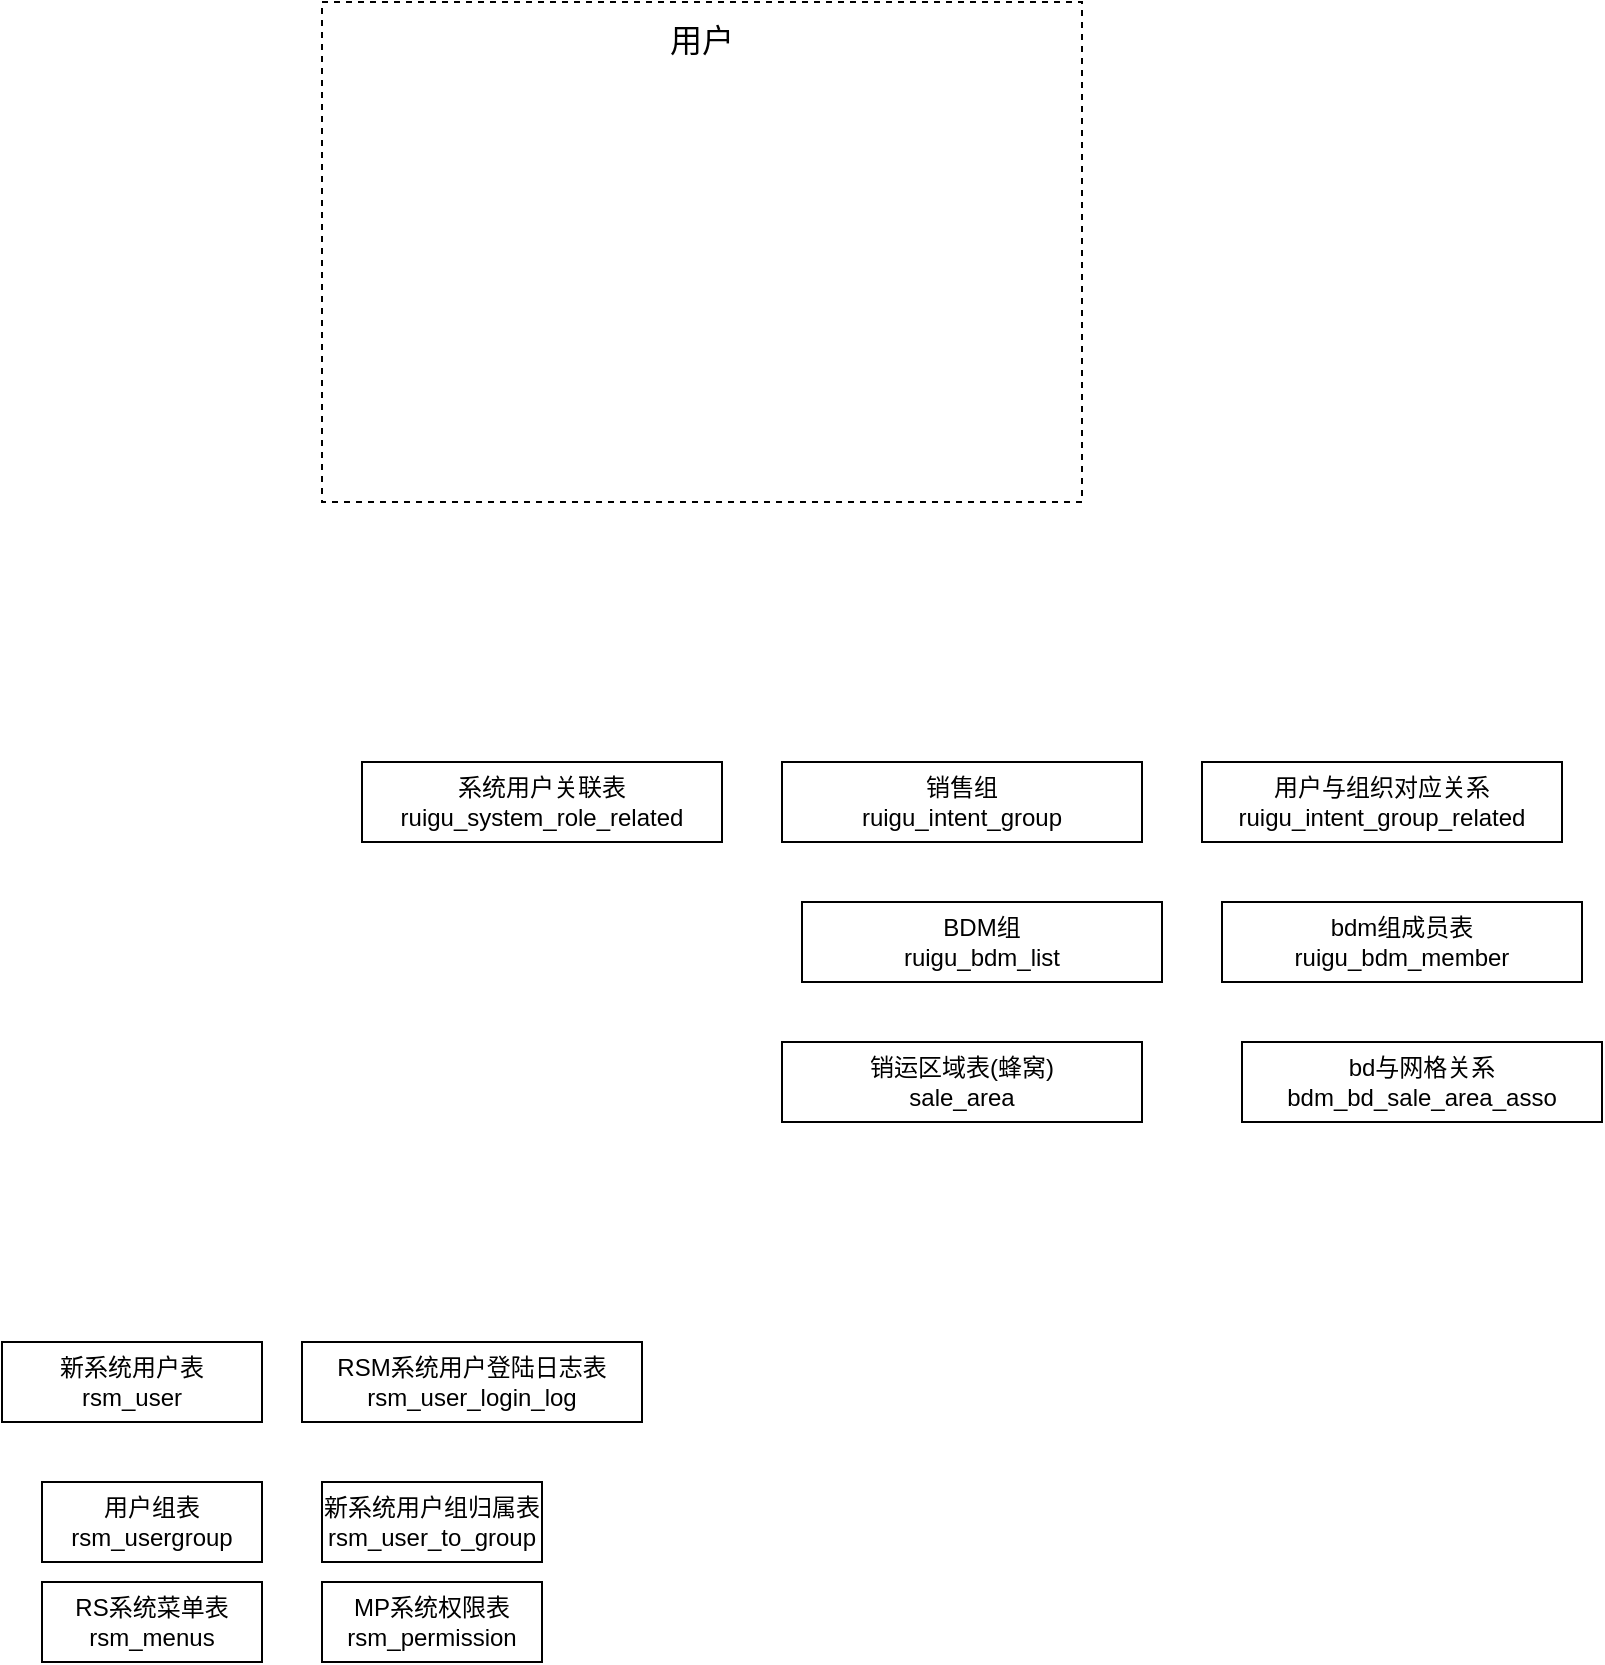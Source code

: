 <mxfile version="23.1.1" type="github">
  <diagram name="第 1 页" id="yzNBgipiSElc2cvSdpmd">
    <mxGraphModel dx="1242" dy="786" grid="1" gridSize="10" guides="1" tooltips="1" connect="1" arrows="1" fold="1" page="1" pageScale="1" pageWidth="827" pageHeight="1169" math="0" shadow="0">
      <root>
        <mxCell id="0" />
        <mxCell id="1" parent="0" />
        <mxCell id="PGAR_lDDNWLBFWoJxTaw-1" value="&lt;font style=&quot;font-size: 16px;&quot;&gt;用户&lt;/font&gt;" style="rounded=0;whiteSpace=wrap;html=1;hachureGap=4;fontFamily=Architects Daughter;fontSource=https%3A%2F%2Ffonts.googleapis.com%2Fcss%3Ffamily%3DArchitects%2BDaughter;fontSize=20;glass=0;shadow=0;dashed=1;verticalAlign=top;" vertex="1" parent="1">
          <mxGeometry x="320" y="260" width="380" height="250" as="geometry" />
        </mxCell>
        <mxCell id="PGAR_lDDNWLBFWoJxTaw-5" value="系统用户关联表&lt;br&gt;ruigu_system_role_related" style="rounded=0;whiteSpace=wrap;html=1;hachureGap=4;strokeColor=default;align=center;verticalAlign=middle;fillColor=default;" vertex="1" parent="1">
          <mxGeometry x="340" y="640" width="180" height="40" as="geometry" />
        </mxCell>
        <mxCell id="PGAR_lDDNWLBFWoJxTaw-6" value="销售组&lt;br&gt;ruigu_intent_group" style="rounded=0;whiteSpace=wrap;html=1;hachureGap=4;strokeColor=default;align=center;verticalAlign=middle;fillColor=default;" vertex="1" parent="1">
          <mxGeometry x="550" y="640" width="180" height="40" as="geometry" />
        </mxCell>
        <mxCell id="PGAR_lDDNWLBFWoJxTaw-7" value="用户与组织对应关系&lt;br&gt;ruigu_intent_group_related" style="rounded=0;whiteSpace=wrap;html=1;hachureGap=4;strokeColor=default;align=center;verticalAlign=middle;fillColor=default;" vertex="1" parent="1">
          <mxGeometry x="760" y="640" width="180" height="40" as="geometry" />
        </mxCell>
        <mxCell id="PGAR_lDDNWLBFWoJxTaw-9" value="BDM组&lt;br&gt;ruigu_bdm_list" style="rounded=0;whiteSpace=wrap;html=1;hachureGap=4;strokeColor=default;align=center;verticalAlign=middle;fillColor=default;" vertex="1" parent="1">
          <mxGeometry x="560" y="710" width="180" height="40" as="geometry" />
        </mxCell>
        <mxCell id="PGAR_lDDNWLBFWoJxTaw-10" value="bdm组成员表&lt;br&gt;ruigu_bdm_member" style="rounded=0;whiteSpace=wrap;html=1;hachureGap=4;strokeColor=default;align=center;verticalAlign=middle;fillColor=default;" vertex="1" parent="1">
          <mxGeometry x="770" y="710" width="180" height="40" as="geometry" />
        </mxCell>
        <mxCell id="PGAR_lDDNWLBFWoJxTaw-11" value="销运区域表(蜂窝)&lt;br&gt;sale_area" style="rounded=0;whiteSpace=wrap;html=1;hachureGap=4;strokeColor=default;align=center;verticalAlign=middle;fillColor=default;" vertex="1" parent="1">
          <mxGeometry x="550" y="780" width="180" height="40" as="geometry" />
        </mxCell>
        <mxCell id="PGAR_lDDNWLBFWoJxTaw-12" value="bd与网格关系bdm_bd_sale_area_asso" style="rounded=0;whiteSpace=wrap;html=1;hachureGap=4;strokeColor=default;align=center;verticalAlign=middle;fillColor=default;" vertex="1" parent="1">
          <mxGeometry x="780" y="780" width="180" height="40" as="geometry" />
        </mxCell>
        <mxCell id="PGAR_lDDNWLBFWoJxTaw-13" value="RSM系统用户登陆日志表&lt;br&gt;rsm_user_login_log" style="rounded=0;whiteSpace=wrap;html=1;" vertex="1" parent="1">
          <mxGeometry x="310" y="930" width="170" height="40" as="geometry" />
        </mxCell>
        <mxCell id="PGAR_lDDNWLBFWoJxTaw-14" value="新系统用户表&lt;br&gt;rsm_user" style="rounded=0;whiteSpace=wrap;html=1;" vertex="1" parent="1">
          <mxGeometry x="160" y="930" width="130" height="40" as="geometry" />
        </mxCell>
        <mxCell id="PGAR_lDDNWLBFWoJxTaw-15" value="用户组表&lt;br&gt;rsm_usergroup" style="rounded=0;whiteSpace=wrap;html=1;" vertex="1" parent="1">
          <mxGeometry x="180" y="1000" width="110" height="40" as="geometry" />
        </mxCell>
        <mxCell id="PGAR_lDDNWLBFWoJxTaw-16" value="新系统用户组归属表rsm_user_to_group" style="rounded=0;whiteSpace=wrap;html=1;" vertex="1" parent="1">
          <mxGeometry x="320" y="1000" width="110" height="40" as="geometry" />
        </mxCell>
        <mxCell id="PGAR_lDDNWLBFWoJxTaw-17" value="RS系统菜单表&lt;br&gt;rsm_menus" style="rounded=0;whiteSpace=wrap;html=1;" vertex="1" parent="1">
          <mxGeometry x="180" y="1050" width="110" height="40" as="geometry" />
        </mxCell>
        <mxCell id="PGAR_lDDNWLBFWoJxTaw-18" value="MP系统权限表rsm_permission" style="rounded=0;whiteSpace=wrap;html=1;" vertex="1" parent="1">
          <mxGeometry x="320" y="1050" width="110" height="40" as="geometry" />
        </mxCell>
      </root>
    </mxGraphModel>
  </diagram>
</mxfile>
